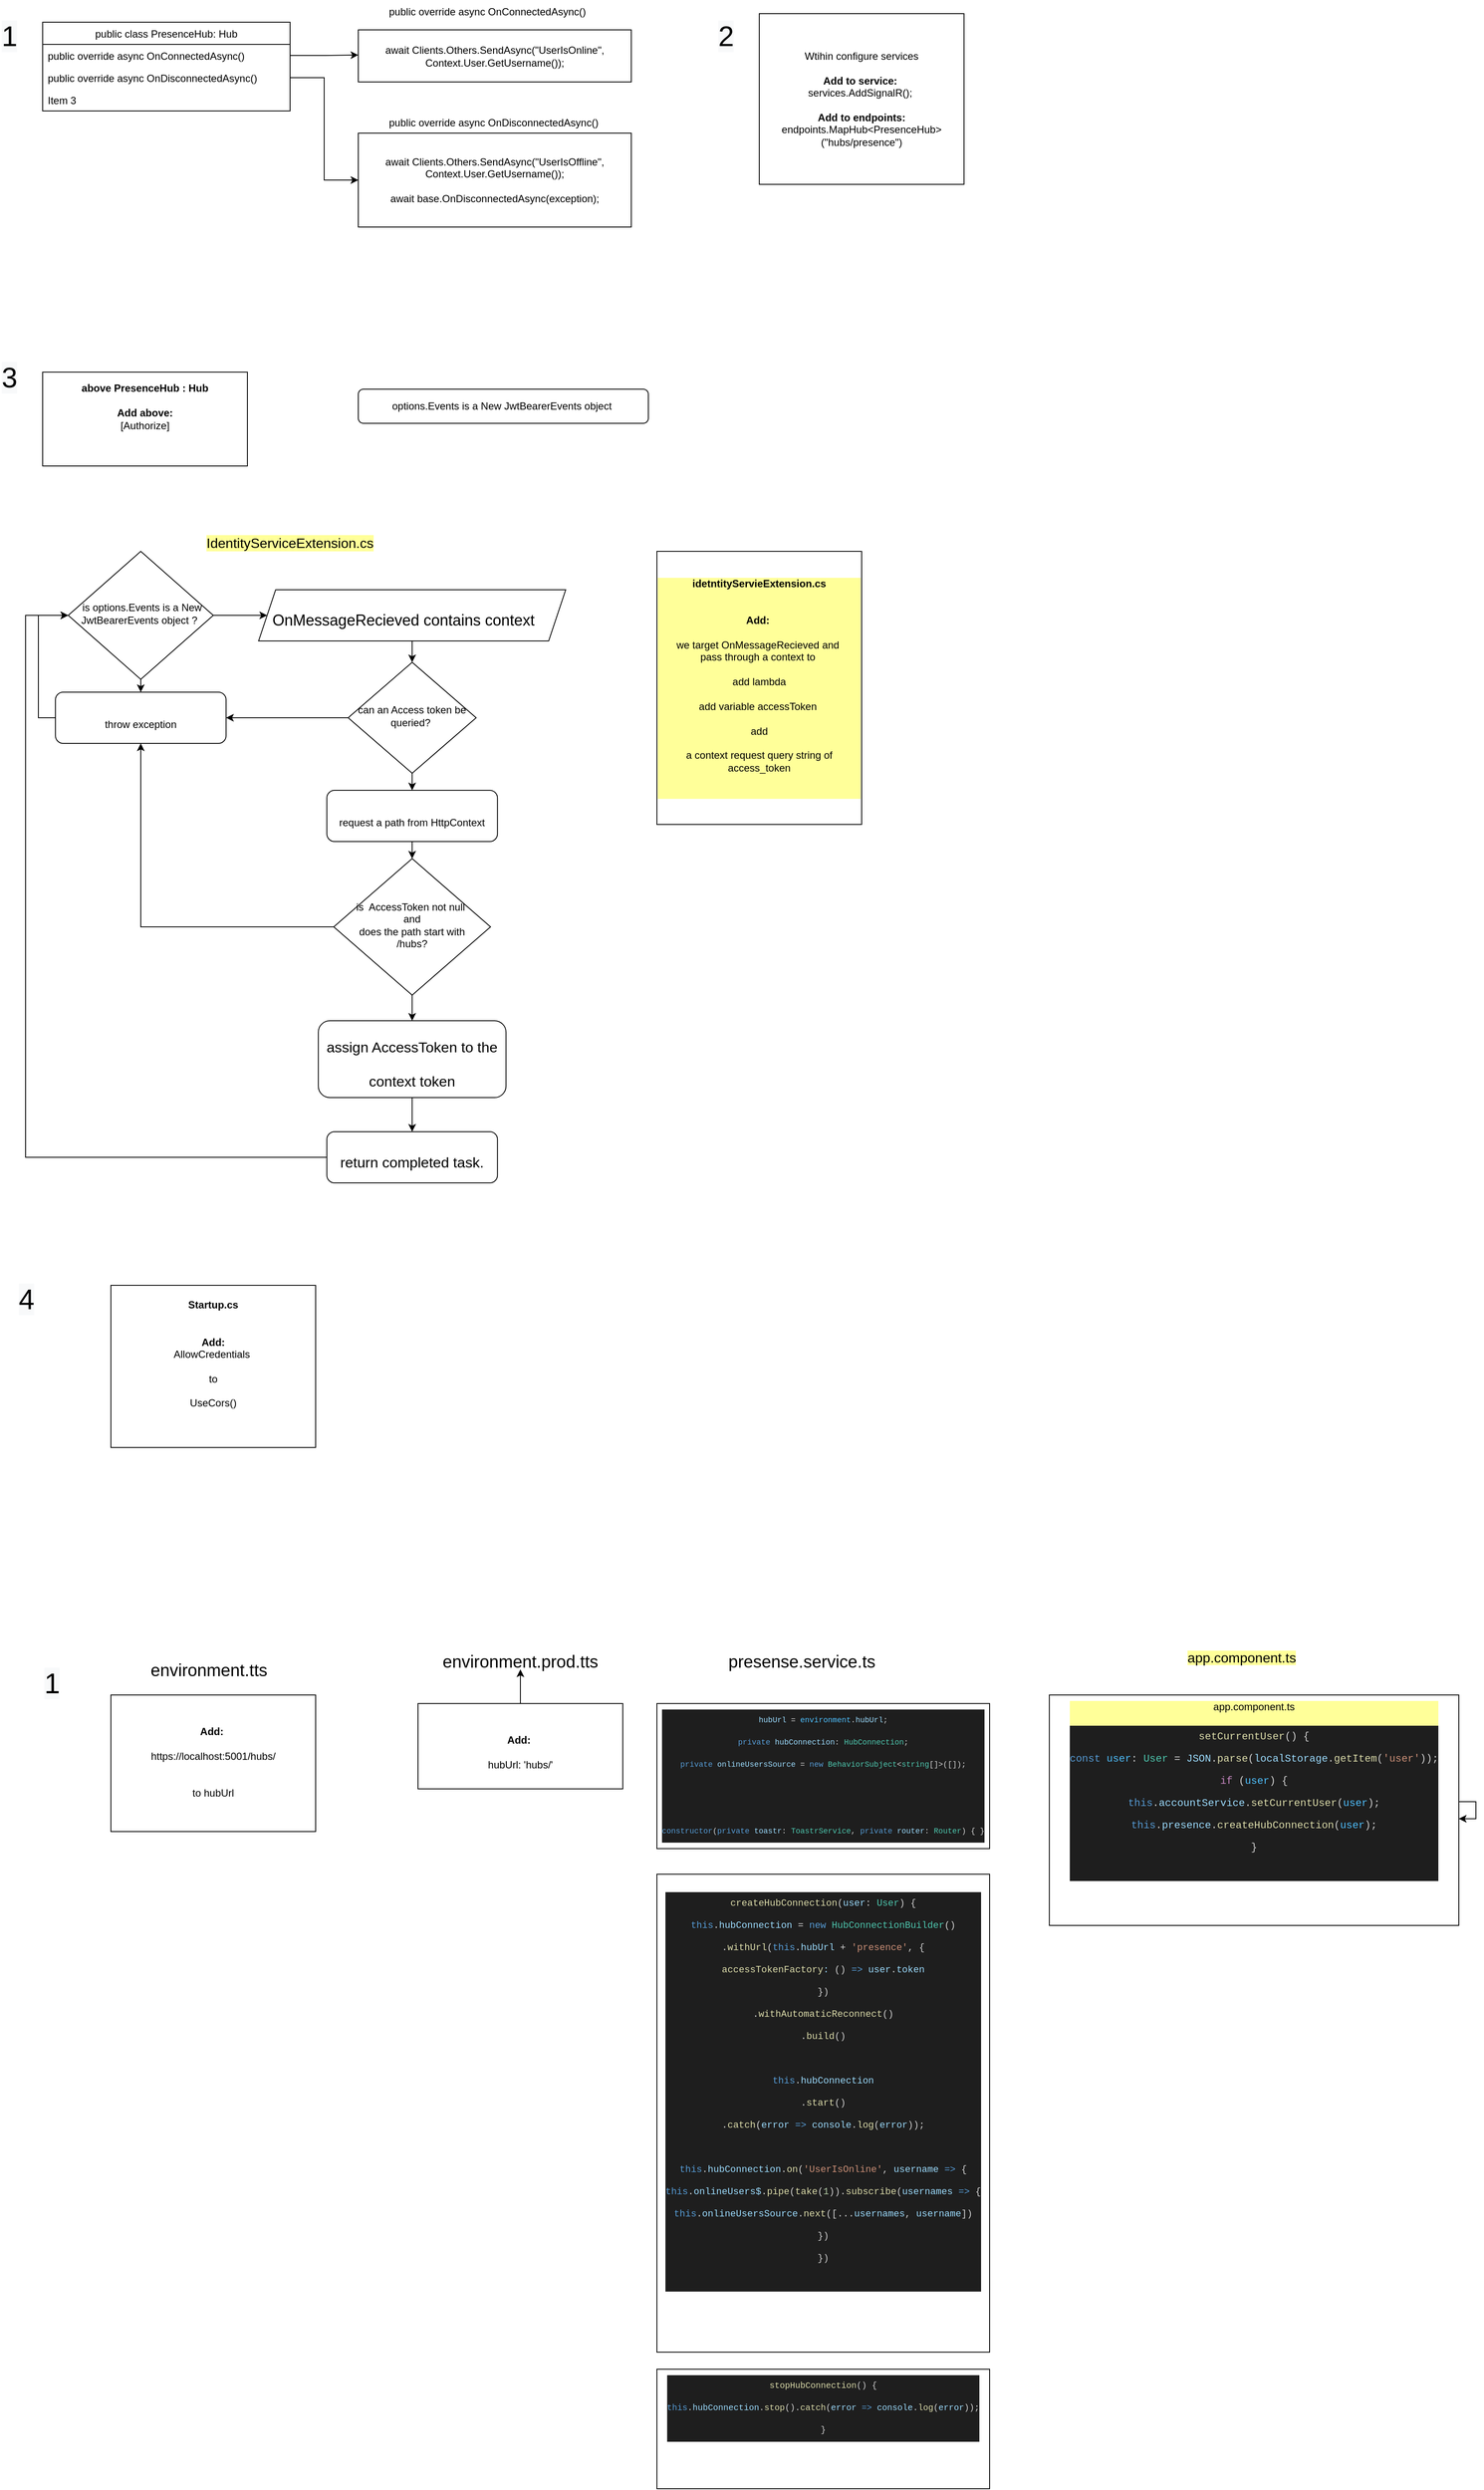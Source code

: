 <mxfile version="14.8.0" type="github">
  <diagram id="C5RBs43oDa-KdzZeNtuy" name="Page-1">
    <mxGraphModel dx="1108" dy="701" grid="1" gridSize="10" guides="1" tooltips="1" connect="1" arrows="1" fold="1" page="1" pageScale="1" pageWidth="200000" pageHeight="200000" math="0" shadow="0">
      <root>
        <mxCell id="WIyWlLk6GJQsqaUBKTNV-0" />
        <mxCell id="WIyWlLk6GJQsqaUBKTNV-1" parent="WIyWlLk6GJQsqaUBKTNV-0" />
        <mxCell id="WIyWlLk6GJQsqaUBKTNV-3" value="options.Events is a New JwtBearerEvents object&amp;nbsp;" style="rounded=1;whiteSpace=wrap;html=1;fontSize=12;glass=0;strokeWidth=1;shadow=0;" parent="WIyWlLk6GJQsqaUBKTNV-1" vertex="1">
          <mxGeometry x="450" y="470" width="340" height="40" as="geometry" />
        </mxCell>
        <mxCell id="VMqBc28HTQ7sQ4uuLxsj-1" value="public class PresenceHub: Hub" style="swimlane;fontStyle=0;childLayout=stackLayout;horizontal=1;startSize=26;horizontalStack=0;resizeParent=1;resizeParentMax=0;resizeLast=0;collapsible=1;marginBottom=0;" vertex="1" parent="WIyWlLk6GJQsqaUBKTNV-1">
          <mxGeometry x="80" y="40" width="290" height="104" as="geometry" />
        </mxCell>
        <mxCell id="VMqBc28HTQ7sQ4uuLxsj-2" value="public override async OnConnectedAsync()" style="text;strokeColor=none;fillColor=none;align=left;verticalAlign=top;spacingLeft=4;spacingRight=4;overflow=hidden;rotatable=0;points=[[0,0.5],[1,0.5]];portConstraint=eastwest;" vertex="1" parent="VMqBc28HTQ7sQ4uuLxsj-1">
          <mxGeometry y="26" width="290" height="26" as="geometry" />
        </mxCell>
        <mxCell id="VMqBc28HTQ7sQ4uuLxsj-3" value="public override async OnDisconnectedAsync()" style="text;strokeColor=none;fillColor=none;align=left;verticalAlign=top;spacingLeft=4;spacingRight=4;overflow=hidden;rotatable=0;points=[[0,0.5],[1,0.5]];portConstraint=eastwest;" vertex="1" parent="VMqBc28HTQ7sQ4uuLxsj-1">
          <mxGeometry y="52" width="290" height="26" as="geometry" />
        </mxCell>
        <mxCell id="VMqBc28HTQ7sQ4uuLxsj-4" value="Item 3" style="text;strokeColor=none;fillColor=none;align=left;verticalAlign=top;spacingLeft=4;spacingRight=4;overflow=hidden;rotatable=0;points=[[0,0.5],[1,0.5]];portConstraint=eastwest;" vertex="1" parent="VMqBc28HTQ7sQ4uuLxsj-1">
          <mxGeometry y="78" width="290" height="26" as="geometry" />
        </mxCell>
        <mxCell id="VMqBc28HTQ7sQ4uuLxsj-5" value="await Clients.Others.SendAsync(&quot;UserIsOnline&quot;, Context.User.GetUsername());" style="rounded=0;whiteSpace=wrap;html=1;" vertex="1" parent="WIyWlLk6GJQsqaUBKTNV-1">
          <mxGeometry x="450" y="49" width="320" height="61" as="geometry" />
        </mxCell>
        <mxCell id="VMqBc28HTQ7sQ4uuLxsj-6" style="edgeStyle=orthogonalEdgeStyle;rounded=0;orthogonalLoop=1;jettySize=auto;html=1;entryX=0;entryY=0.483;entryDx=0;entryDy=0;entryPerimeter=0;" edge="1" parent="WIyWlLk6GJQsqaUBKTNV-1" source="VMqBc28HTQ7sQ4uuLxsj-2" target="VMqBc28HTQ7sQ4uuLxsj-5">
          <mxGeometry relative="1" as="geometry">
            <mxPoint x="540" y="79" as="targetPoint" />
          </mxGeometry>
        </mxCell>
        <mxCell id="VMqBc28HTQ7sQ4uuLxsj-7" value="public override async OnConnectedAsync()" style="text;strokeColor=none;fillColor=none;align=left;verticalAlign=top;spacingLeft=4;spacingRight=4;overflow=hidden;rotatable=0;points=[[0,0.5],[1,0.5]];portConstraint=eastwest;" vertex="1" parent="WIyWlLk6GJQsqaUBKTNV-1">
          <mxGeometry x="480" y="14" width="290" height="26" as="geometry" />
        </mxCell>
        <mxCell id="VMqBc28HTQ7sQ4uuLxsj-8" value="await Clients.Others.SendAsync(&quot;UserIsOffline&quot;, Context.User.GetUsername());&lt;br&gt;&lt;br&gt;await base.OnDisconnectedAsync(exception);" style="rounded=0;whiteSpace=wrap;html=1;" vertex="1" parent="WIyWlLk6GJQsqaUBKTNV-1">
          <mxGeometry x="450" y="170" width="320" height="110" as="geometry" />
        </mxCell>
        <mxCell id="VMqBc28HTQ7sQ4uuLxsj-9" style="edgeStyle=orthogonalEdgeStyle;rounded=0;orthogonalLoop=1;jettySize=auto;html=1;entryX=0;entryY=0.5;entryDx=0;entryDy=0;" edge="1" parent="WIyWlLk6GJQsqaUBKTNV-1" source="VMqBc28HTQ7sQ4uuLxsj-3" target="VMqBc28HTQ7sQ4uuLxsj-8">
          <mxGeometry relative="1" as="geometry" />
        </mxCell>
        <mxCell id="VMqBc28HTQ7sQ4uuLxsj-10" value="public override async OnDisconnectedAsync()" style="text;strokeColor=none;fillColor=none;align=left;verticalAlign=top;spacingLeft=4;spacingRight=4;overflow=hidden;rotatable=0;points=[[0,0.5],[1,0.5]];portConstraint=eastwest;" vertex="1" parent="WIyWlLk6GJQsqaUBKTNV-1">
          <mxGeometry x="480" y="144" width="290" height="26" as="geometry" />
        </mxCell>
        <mxCell id="VMqBc28HTQ7sQ4uuLxsj-11" value="Wtihin configure services&lt;br&gt;&lt;br&gt;&lt;b&gt;Add to service:&amp;nbsp;&lt;/b&gt;&lt;br&gt;services.AddSignalR();&amp;nbsp;&lt;br&gt;&lt;br&gt;&lt;b&gt;Add to endpoints:&lt;/b&gt;&lt;br&gt;endpoints.MapHub&amp;lt;PresenceHub&amp;gt;(&quot;hubs/presence&quot;)" style="rounded=0;whiteSpace=wrap;html=1;" vertex="1" parent="WIyWlLk6GJQsqaUBKTNV-1">
          <mxGeometry x="920" y="30" width="240" height="200" as="geometry" />
        </mxCell>
        <mxCell id="VMqBc28HTQ7sQ4uuLxsj-12" style="edgeStyle=orthogonalEdgeStyle;rounded=0;orthogonalLoop=1;jettySize=auto;html=1;exitX=0.5;exitY=1;exitDx=0;exitDy=0;" edge="1" parent="WIyWlLk6GJQsqaUBKTNV-1" source="VMqBc28HTQ7sQ4uuLxsj-11" target="VMqBc28HTQ7sQ4uuLxsj-11">
          <mxGeometry relative="1" as="geometry" />
        </mxCell>
        <mxCell id="VMqBc28HTQ7sQ4uuLxsj-19" value="&lt;span style=&quot;color: rgb(0, 0, 0); font-family: helvetica; font-style: normal; font-weight: 400; letter-spacing: normal; text-align: center; text-indent: 0px; text-transform: none; word-spacing: 0px; background-color: rgb(248, 249, 250); display: inline; float: none; font-size: 33px;&quot;&gt;&lt;font style=&quot;font-size: 33px;&quot;&gt;1&lt;/font&gt;&lt;/span&gt;" style="text;whiteSpace=wrap;html=1;fontSize=33;" vertex="1" parent="WIyWlLk6GJQsqaUBKTNV-1">
          <mxGeometry x="30" y="30" width="50" height="70" as="geometry" />
        </mxCell>
        <mxCell id="VMqBc28HTQ7sQ4uuLxsj-22" value="&lt;span style=&quot;color: rgb(0 , 0 , 0) ; font-family: &amp;#34;helvetica&amp;#34; ; font-style: normal ; font-weight: 400 ; letter-spacing: normal ; text-align: center ; text-indent: 0px ; text-transform: none ; word-spacing: 0px ; background-color: rgb(248 , 249 , 250) ; display: inline ; float: none ; font-size: 33px&quot;&gt;&lt;font style=&quot;font-size: 33px&quot;&gt;2&lt;/font&gt;&lt;/span&gt;" style="text;whiteSpace=wrap;html=1;fontSize=33;" vertex="1" parent="WIyWlLk6GJQsqaUBKTNV-1">
          <mxGeometry x="870" y="30" width="50" height="70" as="geometry" />
        </mxCell>
        <mxCell id="VMqBc28HTQ7sQ4uuLxsj-25" value="&lt;b&gt;above PresenceHub : Hub&lt;/b&gt;&lt;br&gt;&lt;br&gt;&lt;b&gt;Add above:&lt;/b&gt;&lt;br&gt;[Authorize]&lt;br&gt;&lt;br&gt;&lt;b&gt;&amp;nbsp;&lt;/b&gt;" style="rounded=0;whiteSpace=wrap;html=1;" vertex="1" parent="WIyWlLk6GJQsqaUBKTNV-1">
          <mxGeometry x="80" y="450" width="240" height="110" as="geometry" />
        </mxCell>
        <mxCell id="VMqBc28HTQ7sQ4uuLxsj-26" value="&lt;span style=&quot;color: rgb(0 , 0 , 0) ; font-family: &amp;#34;helvetica&amp;#34; ; font-style: normal ; font-weight: 400 ; letter-spacing: normal ; text-align: center ; text-indent: 0px ; text-transform: none ; word-spacing: 0px ; background-color: rgb(248 , 249 , 250) ; display: inline ; float: none ; font-size: 33px&quot;&gt;&lt;font style=&quot;font-size: 33px&quot;&gt;3&lt;/font&gt;&lt;/span&gt;" style="text;whiteSpace=wrap;html=1;fontSize=33;" vertex="1" parent="WIyWlLk6GJQsqaUBKTNV-1">
          <mxGeometry x="30" y="430" width="50" height="70" as="geometry" />
        </mxCell>
        <mxCell id="VMqBc28HTQ7sQ4uuLxsj-50" style="edgeStyle=orthogonalEdgeStyle;rounded=0;orthogonalLoop=1;jettySize=auto;html=1;exitX=0.5;exitY=1;exitDx=0;exitDy=0;entryX=0.5;entryY=0;entryDx=0;entryDy=0;fontSize=33;" edge="1" parent="WIyWlLk6GJQsqaUBKTNV-1" source="VMqBc28HTQ7sQ4uuLxsj-27" target="VMqBc28HTQ7sQ4uuLxsj-32">
          <mxGeometry relative="1" as="geometry" />
        </mxCell>
        <mxCell id="VMqBc28HTQ7sQ4uuLxsj-27" value="&lt;font style=&quot;font-size: 18px&quot;&gt;OnMessageRecieved contains context&amp;nbsp; &amp;nbsp;&amp;nbsp;&lt;/font&gt;" style="shape=parallelogram;perimeter=parallelogramPerimeter;whiteSpace=wrap;html=1;fixedSize=1;fontSize=33;" vertex="1" parent="WIyWlLk6GJQsqaUBKTNV-1">
          <mxGeometry x="333.13" y="705" width="360" height="60" as="geometry" />
        </mxCell>
        <mxCell id="VMqBc28HTQ7sQ4uuLxsj-56" style="edgeStyle=orthogonalEdgeStyle;rounded=0;orthogonalLoop=1;jettySize=auto;html=1;entryX=0;entryY=0.5;entryDx=0;entryDy=0;fontSize=33;" edge="1" parent="WIyWlLk6GJQsqaUBKTNV-1" source="VMqBc28HTQ7sQ4uuLxsj-29" target="VMqBc28HTQ7sQ4uuLxsj-27">
          <mxGeometry relative="1" as="geometry" />
        </mxCell>
        <mxCell id="VMqBc28HTQ7sQ4uuLxsj-63" style="edgeStyle=orthogonalEdgeStyle;rounded=0;orthogonalLoop=1;jettySize=auto;html=1;exitX=0.5;exitY=1;exitDx=0;exitDy=0;entryX=0.5;entryY=0;entryDx=0;entryDy=0;fontSize=33;" edge="1" parent="WIyWlLk6GJQsqaUBKTNV-1" source="VMqBc28HTQ7sQ4uuLxsj-29" target="VMqBc28HTQ7sQ4uuLxsj-59">
          <mxGeometry relative="1" as="geometry" />
        </mxCell>
        <mxCell id="VMqBc28HTQ7sQ4uuLxsj-29" value="&amp;nbsp;is options.Events is a New JwtBearerEvents object ?&amp;nbsp;" style="rhombus;whiteSpace=wrap;html=1;shadow=0;fontFamily=Helvetica;fontSize=12;align=center;strokeWidth=1;spacing=6;spacingTop=-4;" vertex="1" parent="WIyWlLk6GJQsqaUBKTNV-1">
          <mxGeometry x="110" y="660" width="170" height="150" as="geometry" />
        </mxCell>
        <mxCell id="VMqBc28HTQ7sQ4uuLxsj-51" style="edgeStyle=orthogonalEdgeStyle;rounded=0;orthogonalLoop=1;jettySize=auto;html=1;exitX=0.5;exitY=1;exitDx=0;exitDy=0;entryX=0.5;entryY=0;entryDx=0;entryDy=0;fontSize=33;" edge="1" parent="WIyWlLk6GJQsqaUBKTNV-1" source="VMqBc28HTQ7sQ4uuLxsj-32" target="VMqBc28HTQ7sQ4uuLxsj-41">
          <mxGeometry relative="1" as="geometry" />
        </mxCell>
        <mxCell id="VMqBc28HTQ7sQ4uuLxsj-90" style="edgeStyle=orthogonalEdgeStyle;rounded=0;orthogonalLoop=1;jettySize=auto;html=1;fontSize=16;" edge="1" parent="WIyWlLk6GJQsqaUBKTNV-1" source="VMqBc28HTQ7sQ4uuLxsj-32" target="VMqBc28HTQ7sQ4uuLxsj-59">
          <mxGeometry relative="1" as="geometry" />
        </mxCell>
        <mxCell id="VMqBc28HTQ7sQ4uuLxsj-32" value="can an Access token be queried?&amp;nbsp;" style="rhombus;whiteSpace=wrap;html=1;shadow=0;fontFamily=Helvetica;fontSize=12;align=center;strokeWidth=1;spacing=6;spacingTop=-4;" vertex="1" parent="WIyWlLk6GJQsqaUBKTNV-1">
          <mxGeometry x="438.12" y="790" width="150" height="130" as="geometry" />
        </mxCell>
        <mxCell id="VMqBc28HTQ7sQ4uuLxsj-53" style="edgeStyle=orthogonalEdgeStyle;rounded=0;orthogonalLoop=1;jettySize=auto;html=1;exitX=0.5;exitY=1;exitDx=0;exitDy=0;entryX=0.5;entryY=0;entryDx=0;entryDy=0;fontSize=33;" edge="1" parent="WIyWlLk6GJQsqaUBKTNV-1" source="VMqBc28HTQ7sQ4uuLxsj-34" target="VMqBc28HTQ7sQ4uuLxsj-42">
          <mxGeometry relative="1" as="geometry" />
        </mxCell>
        <mxCell id="VMqBc28HTQ7sQ4uuLxsj-66" style="edgeStyle=orthogonalEdgeStyle;rounded=0;orthogonalLoop=1;jettySize=auto;html=1;exitX=0;exitY=0.5;exitDx=0;exitDy=0;entryX=0.5;entryY=1;entryDx=0;entryDy=0;fontSize=33;" edge="1" parent="WIyWlLk6GJQsqaUBKTNV-1" source="VMqBc28HTQ7sQ4uuLxsj-34" target="VMqBc28HTQ7sQ4uuLxsj-59">
          <mxGeometry relative="1" as="geometry" />
        </mxCell>
        <mxCell id="VMqBc28HTQ7sQ4uuLxsj-34" value="is&amp;nbsp; AccessToken not null&amp;nbsp;&lt;br&gt;and&lt;br&gt;does the path start with&lt;br&gt;/hubs?" style="rhombus;whiteSpace=wrap;html=1;shadow=0;fontFamily=Helvetica;fontSize=12;align=center;strokeWidth=1;spacing=6;spacingTop=-4;" vertex="1" parent="WIyWlLk6GJQsqaUBKTNV-1">
          <mxGeometry x="421.24" y="1020" width="183.75" height="160" as="geometry" />
        </mxCell>
        <mxCell id="VMqBc28HTQ7sQ4uuLxsj-62" style="edgeStyle=orthogonalEdgeStyle;rounded=0;orthogonalLoop=1;jettySize=auto;html=1;entryX=0;entryY=0.5;entryDx=0;entryDy=0;fontSize=33;" edge="1" parent="WIyWlLk6GJQsqaUBKTNV-1" source="VMqBc28HTQ7sQ4uuLxsj-36" target="VMqBc28HTQ7sQ4uuLxsj-29">
          <mxGeometry relative="1" as="geometry">
            <Array as="points">
              <mxPoint x="60" y="1370" />
              <mxPoint x="60" y="735" />
            </Array>
          </mxGeometry>
        </mxCell>
        <mxCell id="VMqBc28HTQ7sQ4uuLxsj-36" value="&lt;font style=&quot;font-size: 17px&quot;&gt;return completed task.&lt;/font&gt;" style="rounded=1;whiteSpace=wrap;html=1;fontSize=33;" vertex="1" parent="WIyWlLk6GJQsqaUBKTNV-1">
          <mxGeometry x="413.12" y="1340" width="200" height="60" as="geometry" />
        </mxCell>
        <mxCell id="VMqBc28HTQ7sQ4uuLxsj-38" value="&lt;b&gt;Startup.cs&lt;br&gt;&lt;/b&gt;&lt;br&gt;&lt;br&gt;&lt;b&gt;Add:&lt;/b&gt;&lt;br&gt;AllowCredentials&amp;nbsp;&lt;br&gt;&lt;br&gt;to &lt;br&gt;&lt;br&gt;UseCors()&lt;br&gt;&lt;br&gt;&lt;b&gt;&amp;nbsp;&lt;/b&gt;" style="rounded=0;whiteSpace=wrap;html=1;" vertex="1" parent="WIyWlLk6GJQsqaUBKTNV-1">
          <mxGeometry x="160" y="1520" width="240" height="190" as="geometry" />
        </mxCell>
        <mxCell id="VMqBc28HTQ7sQ4uuLxsj-39" value="&lt;span style=&quot;color: rgb(0 , 0 , 0) ; font-family: &amp;#34;helvetica&amp;#34; ; font-style: normal ; font-weight: 400 ; letter-spacing: normal ; text-align: center ; text-indent: 0px ; text-transform: none ; word-spacing: 0px ; background-color: rgb(248 , 249 , 250) ; display: inline ; float: none ; font-size: 33px&quot;&gt;&lt;font style=&quot;font-size: 33px&quot;&gt;4&lt;/font&gt;&lt;/span&gt;" style="text;whiteSpace=wrap;html=1;fontSize=33;" vertex="1" parent="WIyWlLk6GJQsqaUBKTNV-1">
          <mxGeometry x="50" y="1510" width="50" height="70" as="geometry" />
        </mxCell>
        <mxCell id="VMqBc28HTQ7sQ4uuLxsj-52" style="edgeStyle=orthogonalEdgeStyle;rounded=0;orthogonalLoop=1;jettySize=auto;html=1;exitX=0.5;exitY=1;exitDx=0;exitDy=0;entryX=0.5;entryY=0;entryDx=0;entryDy=0;fontSize=33;" edge="1" parent="WIyWlLk6GJQsqaUBKTNV-1" source="VMqBc28HTQ7sQ4uuLxsj-41" target="VMqBc28HTQ7sQ4uuLxsj-34">
          <mxGeometry relative="1" as="geometry" />
        </mxCell>
        <mxCell id="VMqBc28HTQ7sQ4uuLxsj-41" value="&lt;span style=&quot;font-size: 12px&quot;&gt;request a path from HttpContext&lt;/span&gt;" style="rounded=1;whiteSpace=wrap;html=1;fontSize=33;" vertex="1" parent="WIyWlLk6GJQsqaUBKTNV-1">
          <mxGeometry x="413.12" y="940" width="200" height="60" as="geometry" />
        </mxCell>
        <mxCell id="VMqBc28HTQ7sQ4uuLxsj-54" value="" style="edgeStyle=orthogonalEdgeStyle;rounded=0;orthogonalLoop=1;jettySize=auto;html=1;fontSize=33;" edge="1" parent="WIyWlLk6GJQsqaUBKTNV-1" source="VMqBc28HTQ7sQ4uuLxsj-42" target="VMqBc28HTQ7sQ4uuLxsj-36">
          <mxGeometry relative="1" as="geometry" />
        </mxCell>
        <mxCell id="VMqBc28HTQ7sQ4uuLxsj-42" value="&lt;font style=&quot;font-size: 17px&quot;&gt;assign AccessToken to the context token&lt;/font&gt;" style="rounded=1;whiteSpace=wrap;html=1;fontSize=33;" vertex="1" parent="WIyWlLk6GJQsqaUBKTNV-1">
          <mxGeometry x="403.13" y="1210" width="220" height="90" as="geometry" />
        </mxCell>
        <mxCell id="VMqBc28HTQ7sQ4uuLxsj-64" style="edgeStyle=orthogonalEdgeStyle;rounded=0;orthogonalLoop=1;jettySize=auto;html=1;exitX=0;exitY=0.5;exitDx=0;exitDy=0;entryX=0;entryY=0.5;entryDx=0;entryDy=0;fontSize=33;" edge="1" parent="WIyWlLk6GJQsqaUBKTNV-1" source="VMqBc28HTQ7sQ4uuLxsj-59" target="VMqBc28HTQ7sQ4uuLxsj-29">
          <mxGeometry relative="1" as="geometry" />
        </mxCell>
        <mxCell id="VMqBc28HTQ7sQ4uuLxsj-59" value="&lt;span style=&quot;font-size: 12px&quot;&gt;throw exception&lt;/span&gt;" style="rounded=1;whiteSpace=wrap;html=1;fontSize=33;" vertex="1" parent="WIyWlLk6GJQsqaUBKTNV-1">
          <mxGeometry x="95" y="825" width="200" height="60" as="geometry" />
        </mxCell>
        <mxCell id="VMqBc28HTQ7sQ4uuLxsj-68" value="&lt;br&gt;&lt;br&gt;&lt;b&gt;Add:&amp;nbsp;&lt;/b&gt;&lt;br&gt;&lt;br&gt;https://localhost:5001/hubs/&lt;br&gt;&lt;br&gt;&lt;br&gt;to hubUrl&lt;br&gt;&lt;br&gt;&lt;br&gt;&lt;br&gt;&amp;nbsp;&lt;br&gt;&lt;br&gt;&lt;b&gt;&amp;nbsp;&lt;/b&gt;" style="rounded=0;whiteSpace=wrap;html=1;verticalAlign=top;" vertex="1" parent="WIyWlLk6GJQsqaUBKTNV-1">
          <mxGeometry x="160" y="2000" width="240" height="160" as="geometry" />
        </mxCell>
        <mxCell id="VMqBc28HTQ7sQ4uuLxsj-69" value="&lt;span style=&quot;color: rgb(0 , 0 , 0) ; font-family: &amp;#34;helvetica&amp;#34; ; font-style: normal ; font-weight: 400 ; letter-spacing: normal ; text-align: center ; text-indent: 0px ; text-transform: none ; word-spacing: 0px ; background-color: rgb(248 , 249 , 250) ; display: inline ; float: none ; font-size: 33px&quot;&gt;&lt;font style=&quot;font-size: 33px&quot;&gt;1&lt;/font&gt;&lt;/span&gt;" style="text;whiteSpace=wrap;html=1;fontSize=33;" vertex="1" parent="WIyWlLk6GJQsqaUBKTNV-1">
          <mxGeometry x="80" y="1960" width="50" height="70" as="geometry" />
        </mxCell>
        <mxCell id="VMqBc28HTQ7sQ4uuLxsj-70" value="environment.tts&lt;br&gt;" style="text;html=1;strokeColor=none;fillColor=none;align=center;verticalAlign=middle;whiteSpace=wrap;rounded=0;fontSize=20;" vertex="1" parent="WIyWlLk6GJQsqaUBKTNV-1">
          <mxGeometry x="255" y="1960" width="40" height="20" as="geometry" />
        </mxCell>
        <mxCell id="VMqBc28HTQ7sQ4uuLxsj-71" value="&lt;b&gt;idetntityServieExtension.cs&lt;br&gt;&lt;/b&gt;&lt;br&gt;&lt;br&gt;&lt;b&gt;Add:&amp;nbsp;&lt;/b&gt;&lt;br&gt;&lt;br&gt;we target OnMessageRecieved and&amp;nbsp;&lt;br&gt;&amp;nbsp;pass through a context to&amp;nbsp;&amp;nbsp;&lt;br&gt;&lt;br&gt;add lambda&lt;br&gt;&lt;br&gt;add variable accessToken&amp;nbsp;&lt;br&gt;&lt;br&gt;add&lt;br&gt;&lt;br&gt;a context request query string of access_token&lt;br&gt;&lt;br&gt;&lt;b&gt;&amp;nbsp;&lt;/b&gt;" style="rounded=0;whiteSpace=wrap;html=1;labelBackgroundColor=#FFFF99;" vertex="1" parent="WIyWlLk6GJQsqaUBKTNV-1">
          <mxGeometry x="800" y="660" width="240" height="320" as="geometry" />
        </mxCell>
        <mxCell id="VMqBc28HTQ7sQ4uuLxsj-74" value="" style="edgeStyle=orthogonalEdgeStyle;rounded=0;orthogonalLoop=1;jettySize=auto;html=1;fontSize=20;" edge="1" parent="WIyWlLk6GJQsqaUBKTNV-1" source="VMqBc28HTQ7sQ4uuLxsj-72" target="VMqBc28HTQ7sQ4uuLxsj-73">
          <mxGeometry relative="1" as="geometry" />
        </mxCell>
        <mxCell id="VMqBc28HTQ7sQ4uuLxsj-72" value="&lt;br&gt;&lt;br&gt;&lt;b&gt;Add:&amp;nbsp;&lt;/b&gt;&lt;br&gt;&lt;br&gt;hubUrl: &#39;hubs/&#39;&lt;br&gt;&lt;br&gt;&lt;br&gt;&lt;br&gt;&lt;br&gt;&lt;br&gt;&lt;br&gt;&amp;nbsp;&lt;br&gt;&lt;br&gt;&lt;b&gt;&amp;nbsp;&lt;/b&gt;" style="rounded=0;whiteSpace=wrap;html=1;align=center;verticalAlign=top;" vertex="1" parent="WIyWlLk6GJQsqaUBKTNV-1">
          <mxGeometry x="520" y="2010" width="240" height="100" as="geometry" />
        </mxCell>
        <mxCell id="VMqBc28HTQ7sQ4uuLxsj-73" value="environment.prod.tts" style="text;html=1;strokeColor=none;fillColor=none;align=center;verticalAlign=middle;whiteSpace=wrap;rounded=0;fontSize=20;" vertex="1" parent="WIyWlLk6GJQsqaUBKTNV-1">
          <mxGeometry x="620" y="1950" width="40" height="20" as="geometry" />
        </mxCell>
        <mxCell id="VMqBc28HTQ7sQ4uuLxsj-76" value="presense.service.ts" style="text;html=1;strokeColor=none;fillColor=none;align=center;verticalAlign=middle;whiteSpace=wrap;rounded=0;fontSize=20;" vertex="1" parent="WIyWlLk6GJQsqaUBKTNV-1">
          <mxGeometry x="950" y="1950" width="40" height="20" as="geometry" />
        </mxCell>
        <mxCell id="VMqBc28HTQ7sQ4uuLxsj-81" value="&lt;font style=&quot;font-size: 11px&quot;&gt;&lt;br&gt;&lt;/font&gt;&lt;div style=&quot;color: rgb(212 , 212 , 212) ; background-color: rgb(30 , 30 , 30) ; font-family: &amp;#34;menlo&amp;#34; , &amp;#34;monaco&amp;#34; , &amp;#34;courier new&amp;#34; , monospace ; line-height: 26px ; font-size: 11px&quot;&gt;&lt;div&gt; &lt;font style=&quot;font-size: 11px&quot;&gt;&lt;span style=&quot;color: #dcdcaa&quot;&gt;createHubConnection&lt;/span&gt;(&lt;span style=&quot;color: #9cdcfe&quot;&gt;user&lt;/span&gt;: &lt;span style=&quot;color: #4ec9b0&quot;&gt;User&lt;/span&gt;) {&lt;/font&gt;&lt;/div&gt;&lt;div&gt;    &lt;font style=&quot;font-size: 11px&quot;&gt;&lt;span style=&quot;color: #569cd6&quot;&gt;this&lt;/span&gt;.&lt;span style=&quot;color: #9cdcfe&quot;&gt;hubConnection&lt;/span&gt; = &lt;span style=&quot;color: #569cd6&quot;&gt;new&lt;/span&gt; &lt;span style=&quot;color: #4ec9b0&quot;&gt;HubConnectionBuilder&lt;/span&gt;()&lt;/font&gt;&lt;/div&gt;&lt;div&gt;&lt;font style=&quot;font-size: 11px&quot;&gt;      .&lt;span style=&quot;color: #dcdcaa&quot;&gt;withUrl&lt;/span&gt;(&lt;span style=&quot;color: #569cd6&quot;&gt;this&lt;/span&gt;.&lt;span style=&quot;color: #9cdcfe&quot;&gt;hubUrl&lt;/span&gt; + &lt;span style=&quot;color: #ce9178&quot;&gt;&#39;presence&#39;&lt;/span&gt;, {&lt;/font&gt;&lt;/div&gt;&lt;div&gt;        &lt;font style=&quot;font-size: 11px&quot;&gt;&lt;span style=&quot;color: #dcdcaa&quot;&gt;accessTokenFactory&lt;/span&gt;&lt;span style=&quot;color: #9cdcfe&quot;&gt;:&lt;/span&gt; () &lt;span style=&quot;color: #569cd6&quot;&gt;=&amp;gt;&lt;/span&gt; &lt;span style=&quot;color: #9cdcfe&quot;&gt;user&lt;/span&gt;.&lt;span style=&quot;color: #9cdcfe&quot;&gt;token&lt;/span&gt;&lt;/font&gt;&lt;/div&gt;&lt;div&gt;&lt;font style=&quot;font-size: 11px&quot;&gt;      })&lt;/font&gt;&lt;/div&gt;&lt;div&gt;&lt;font style=&quot;font-size: 11px&quot;&gt;      .&lt;span style=&quot;color: #dcdcaa&quot;&gt;withAutomaticReconnect&lt;/span&gt;()&lt;/font&gt;&lt;/div&gt;&lt;div&gt;&lt;font style=&quot;font-size: 11px&quot;&gt;      .&lt;span style=&quot;color: #dcdcaa&quot;&gt;build&lt;/span&gt;()&lt;/font&gt;&lt;/div&gt;&lt;font style=&quot;font-size: 11px&quot;&gt;&lt;br&gt;&lt;/font&gt;&lt;div&gt;    &lt;font style=&quot;font-size: 11px&quot;&gt;&lt;span style=&quot;color: #569cd6&quot;&gt;this&lt;/span&gt;.&lt;span style=&quot;color: #9cdcfe&quot;&gt;hubConnection&lt;/span&gt;&lt;/font&gt;&lt;/div&gt;&lt;div&gt;&lt;font style=&quot;font-size: 11px&quot;&gt;      .&lt;span style=&quot;color: #dcdcaa&quot;&gt;start&lt;/span&gt;()&lt;/font&gt;&lt;/div&gt;&lt;div&gt;&lt;font style=&quot;font-size: 11px&quot;&gt;      .&lt;span style=&quot;color: #dcdcaa&quot;&gt;catch&lt;/span&gt;(&lt;span style=&quot;color: #9cdcfe&quot;&gt;error&lt;/span&gt; &lt;span style=&quot;color: #569cd6&quot;&gt;=&amp;gt;&lt;/span&gt; &lt;span style=&quot;color: #9cdcfe&quot;&gt;console&lt;/span&gt;.&lt;span style=&quot;color: #dcdcaa&quot;&gt;log&lt;/span&gt;(&lt;span style=&quot;color: #9cdcfe&quot;&gt;error&lt;/span&gt;));&lt;/font&gt;&lt;/div&gt;&lt;font style=&quot;font-size: 11px&quot;&gt;&lt;br&gt;&lt;/font&gt;&lt;div&gt;    &lt;font style=&quot;font-size: 11px&quot;&gt;&lt;span style=&quot;color: #569cd6&quot;&gt;this&lt;/span&gt;.&lt;span style=&quot;color: #9cdcfe&quot;&gt;hubConnection&lt;/span&gt;.&lt;span style=&quot;color: #dcdcaa&quot;&gt;on&lt;/span&gt;(&lt;span style=&quot;color: #ce9178&quot;&gt;&#39;UserIsOnline&#39;&lt;/span&gt;, &lt;span style=&quot;color: #9cdcfe&quot;&gt;username&lt;/span&gt; &lt;span style=&quot;color: #569cd6&quot;&gt;=&amp;gt;&lt;/span&gt; {&lt;/font&gt;&lt;/div&gt;&lt;div&gt;      &lt;font style=&quot;font-size: 11px&quot;&gt;&lt;span style=&quot;color: #569cd6&quot;&gt;this&lt;/span&gt;.&lt;span style=&quot;color: #9cdcfe&quot;&gt;onlineUsers$&lt;/span&gt;.&lt;span style=&quot;color: #dcdcaa&quot;&gt;pipe&lt;/span&gt;(&lt;span style=&quot;color: #dcdcaa&quot;&gt;take&lt;/span&gt;(&lt;span style=&quot;color: #b5cea8&quot;&gt;1&lt;/span&gt;)).&lt;span style=&quot;color: #dcdcaa&quot;&gt;subscribe&lt;/span&gt;(&lt;span style=&quot;color: #9cdcfe&quot;&gt;usernames&lt;/span&gt; &lt;span style=&quot;color: #569cd6&quot;&gt;=&amp;gt;&lt;/span&gt; {&lt;/font&gt;&lt;/div&gt;&lt;div&gt;        &lt;font style=&quot;font-size: 11px&quot;&gt;&lt;span style=&quot;color: #569cd6&quot;&gt;this&lt;/span&gt;.&lt;span style=&quot;color: #9cdcfe&quot;&gt;onlineUsersSource&lt;/span&gt;.&lt;span style=&quot;color: #dcdcaa&quot;&gt;next&lt;/span&gt;([...&lt;span style=&quot;color: #9cdcfe&quot;&gt;usernames&lt;/span&gt;, &lt;span style=&quot;color: #9cdcfe&quot;&gt;username&lt;/span&gt;])&lt;/font&gt;&lt;/div&gt;&lt;div&gt;&lt;font style=&quot;font-size: 11px&quot;&gt;      })&lt;/font&gt;&lt;/div&gt;&lt;div&gt;&lt;font style=&quot;font-size: 11px&quot;&gt;    })&lt;/font&gt;&lt;/div&gt;&lt;font style=&quot;font-size: 11px&quot;&gt;&lt;br&gt;&lt;/font&gt;&lt;/div&gt;&lt;font style=&quot;font-size: 11px&quot;&gt;&lt;br&gt;&lt;br&gt;&lt;br&gt;&lt;br&gt;&lt;br&gt;&lt;br&gt;&lt;br&gt;&amp;nbsp;&lt;br&gt;&lt;br&gt;&lt;b&gt;&amp;nbsp;&lt;/b&gt;&lt;/font&gt;" style="rounded=0;whiteSpace=wrap;html=1;align=center;verticalAlign=top;" vertex="1" parent="WIyWlLk6GJQsqaUBKTNV-1">
          <mxGeometry x="800" y="2210" width="390" height="560" as="geometry" />
        </mxCell>
        <mxCell id="VMqBc28HTQ7sQ4uuLxsj-82" value="&lt;div style=&quot;color: rgb(212, 212, 212); background-color: rgb(30, 30, 30); font-family: menlo, monaco, &amp;quot;courier new&amp;quot;, monospace; font-size: 9px; line-height: 26px;&quot;&gt;&lt;div style=&quot;font-size: 9px;&quot;&gt;&lt;span style=&quot;color: rgb(156, 220, 254); font-size: 9px;&quot;&gt;hubUrl&lt;/span&gt; = &lt;span style=&quot;color: rgb(79, 193, 255); font-size: 9px;&quot;&gt;environment&lt;/span&gt;.&lt;span style=&quot;color: rgb(156, 220, 254); font-size: 9px;&quot;&gt;hubUrl&lt;/span&gt;;&lt;/div&gt;&lt;div style=&quot;font-size: 9px;&quot;&gt;  &lt;span style=&quot;color: rgb(86, 156, 214); font-size: 9px;&quot;&gt;private&lt;/span&gt; &lt;span style=&quot;color: rgb(156, 220, 254); font-size: 9px;&quot;&gt;hubConnection&lt;/span&gt;: &lt;span style=&quot;color: rgb(78, 201, 176); font-size: 9px;&quot;&gt;HubConnection&lt;/span&gt;;&lt;/div&gt;&lt;div style=&quot;font-size: 9px;&quot;&gt;  &lt;span style=&quot;color: rgb(86, 156, 214); font-size: 9px;&quot;&gt;private&lt;/span&gt; &lt;span style=&quot;color: rgb(156, 220, 254); font-size: 9px;&quot;&gt;onlineUsersSource&lt;/span&gt; = &lt;span style=&quot;color: rgb(86, 156, 214); font-size: 9px;&quot;&gt;new&lt;/span&gt; &lt;span style=&quot;color: rgb(78, 201, 176); font-size: 9px;&quot;&gt;BehaviorSubject&lt;/span&gt;&amp;lt;&lt;span style=&quot;color: rgb(78, 201, 176); font-size: 9px;&quot;&gt;string&lt;/span&gt;[]&amp;gt;([]);&lt;/div&gt;&lt;div style=&quot;font-size: 9px;&quot;&gt;&lt;br style=&quot;font-size: 9px;&quot;&gt;&lt;/div&gt;&lt;br style=&quot;font-size: 9px;&quot;&gt;&lt;div style=&quot;font-size: 9px;&quot;&gt;  &lt;span style=&quot;color: rgb(86, 156, 214); font-size: 9px;&quot;&gt;constructor&lt;/span&gt;(&lt;span style=&quot;color: rgb(86, 156, 214); font-size: 9px;&quot;&gt;private&lt;/span&gt; &lt;span style=&quot;color: rgb(156, 220, 254); font-size: 9px;&quot;&gt;toastr&lt;/span&gt;: &lt;span style=&quot;color: rgb(78, 201, 176); font-size: 9px;&quot;&gt;ToastrService&lt;/span&gt;, &lt;span style=&quot;color: rgb(86, 156, 214); font-size: 9px;&quot;&gt;private&lt;/span&gt; &lt;span style=&quot;color: rgb(156, 220, 254); font-size: 9px;&quot;&gt;router&lt;/span&gt;: &lt;span style=&quot;color: rgb(78, 201, 176); font-size: 9px;&quot;&gt;Router&lt;/span&gt;) { }&lt;/div&gt;&lt;/div&gt;" style="rounded=0;whiteSpace=wrap;html=1;labelBackgroundColor=#FFFF99;fontSize=9;align=center;verticalAlign=top;" vertex="1" parent="WIyWlLk6GJQsqaUBKTNV-1">
          <mxGeometry x="800" y="2010" width="390" height="170" as="geometry" />
        </mxCell>
        <mxCell id="VMqBc28HTQ7sQ4uuLxsj-86" value="&lt;div style=&quot;color: rgb(212 , 212 , 212) ; background-color: rgb(30 , 30 , 30) ; font-family: &amp;#34;menlo&amp;#34; , &amp;#34;monaco&amp;#34; , &amp;#34;courier new&amp;#34; , monospace ; font-size: 10px ; line-height: 26px&quot;&gt;&lt;div&gt;&lt;span style=&quot;color: #dcdcaa&quot;&gt;stopHubConnection&lt;/span&gt;() {&lt;/div&gt;&lt;div&gt;    &lt;span style=&quot;color: #569cd6&quot;&gt;this&lt;/span&gt;.&lt;span style=&quot;color: #9cdcfe&quot;&gt;hubConnection&lt;/span&gt;.&lt;span style=&quot;color: #dcdcaa&quot;&gt;stop&lt;/span&gt;().&lt;span style=&quot;color: #dcdcaa&quot;&gt;catch&lt;/span&gt;(&lt;span style=&quot;color: #9cdcfe&quot;&gt;error&lt;/span&gt; &lt;span style=&quot;color: #569cd6&quot;&gt;=&amp;gt;&lt;/span&gt; &lt;span style=&quot;color: #9cdcfe&quot;&gt;console&lt;/span&gt;.&lt;span style=&quot;color: #dcdcaa&quot;&gt;log&lt;/span&gt;(&lt;span style=&quot;color: #9cdcfe&quot;&gt;error&lt;/span&gt;));&lt;/div&gt;&lt;div&gt;  }&lt;/div&gt;&lt;/div&gt;" style="rounded=0;whiteSpace=wrap;html=1;labelBackgroundColor=#FFFF99;fontSize=9;align=center;verticalAlign=top;" vertex="1" parent="WIyWlLk6GJQsqaUBKTNV-1">
          <mxGeometry x="800" y="2790" width="390" height="140" as="geometry" />
        </mxCell>
        <mxCell id="VMqBc28HTQ7sQ4uuLxsj-87" value="&lt;font style=&quot;font-size: 12px&quot;&gt;app.component.ts&lt;br&gt;&lt;br&gt;&lt;/font&gt;&lt;div style=&quot;color: rgb(212 , 212 , 212) ; background-color: rgb(30 , 30 , 30) ; font-family: &amp;#34;menlo&amp;#34; , &amp;#34;monaco&amp;#34; , &amp;#34;courier new&amp;#34; , monospace ; line-height: 26px ; font-size: 12px&quot;&gt;&lt;div&gt;  &lt;font style=&quot;font-size: 12px&quot;&gt;&lt;span style=&quot;color: #dcdcaa&quot;&gt;setCurrentUser&lt;/span&gt;() {&lt;/font&gt;&lt;/div&gt;&lt;div&gt;    &lt;font style=&quot;font-size: 12px&quot;&gt;&lt;span style=&quot;color: #569cd6&quot;&gt;const&lt;/span&gt; &lt;span style=&quot;color: #4fc1ff&quot;&gt;user&lt;/span&gt;: &lt;span style=&quot;color: #4ec9b0&quot;&gt;User&lt;/span&gt; = &lt;span style=&quot;color: #9cdcfe&quot;&gt;JSON&lt;/span&gt;.&lt;span style=&quot;color: #dcdcaa&quot;&gt;parse&lt;/span&gt;(&lt;span style=&quot;color: #9cdcfe&quot;&gt;localStorage&lt;/span&gt;.&lt;span style=&quot;color: #dcdcaa&quot;&gt;getItem&lt;/span&gt;(&lt;span style=&quot;color: #ce9178&quot;&gt;&#39;user&#39;&lt;/span&gt;));&lt;/font&gt;&lt;/div&gt;&lt;div&gt;    &lt;font style=&quot;font-size: 12px&quot;&gt;&lt;span style=&quot;color: #c586c0&quot;&gt;if&lt;/span&gt; (&lt;span style=&quot;color: #4fc1ff&quot;&gt;user&lt;/span&gt;) {&lt;/font&gt;&lt;/div&gt;&lt;div&gt;      &lt;font style=&quot;font-size: 12px&quot;&gt;&lt;span style=&quot;color: #569cd6&quot;&gt;this&lt;/span&gt;.&lt;span style=&quot;color: #9cdcfe&quot;&gt;accountService&lt;/span&gt;.&lt;span style=&quot;color: #dcdcaa&quot;&gt;setCurrentUser&lt;/span&gt;(&lt;span style=&quot;color: #4fc1ff&quot;&gt;user&lt;/span&gt;);&lt;/font&gt;&lt;/div&gt;&lt;div&gt;      &lt;font style=&quot;font-size: 12px&quot;&gt;&lt;span style=&quot;color: #569cd6&quot;&gt;this&lt;/span&gt;.&lt;span style=&quot;color: #9cdcfe&quot;&gt;presence&lt;/span&gt;.&lt;span style=&quot;color: #dcdcaa&quot;&gt;createHubConnection&lt;/span&gt;(&lt;span style=&quot;color: #4fc1ff&quot;&gt;user&lt;/span&gt;);&lt;/font&gt;&lt;/div&gt;&lt;div&gt;&lt;font style=&quot;font-size: 12px&quot;&gt;    }&lt;/font&gt;&lt;/div&gt;&lt;br&gt;&lt;/div&gt;" style="rounded=0;whiteSpace=wrap;html=1;labelBackgroundColor=#FFFF99;fontSize=9;align=center;verticalAlign=top;" vertex="1" parent="WIyWlLk6GJQsqaUBKTNV-1">
          <mxGeometry x="1260" y="2000" width="480" height="270" as="geometry" />
        </mxCell>
        <mxCell id="VMqBc28HTQ7sQ4uuLxsj-88" style="edgeStyle=orthogonalEdgeStyle;rounded=0;orthogonalLoop=1;jettySize=auto;html=1;fontSize=9;" edge="1" parent="WIyWlLk6GJQsqaUBKTNV-1" source="VMqBc28HTQ7sQ4uuLxsj-87" target="VMqBc28HTQ7sQ4uuLxsj-87">
          <mxGeometry relative="1" as="geometry" />
        </mxCell>
        <mxCell id="VMqBc28HTQ7sQ4uuLxsj-89" value="&lt;meta charset=&quot;utf-8&quot; style=&quot;font-size: 16px;&quot;&gt;&lt;span style=&quot;color: rgb(0, 0, 0); font-family: helvetica; font-size: 16px; font-style: normal; font-weight: 400; letter-spacing: normal; text-align: center; text-indent: 0px; text-transform: none; word-spacing: 0px; background-color: rgb(255, 255, 153); display: inline; float: none;&quot;&gt;app.component.ts&lt;/span&gt;" style="text;whiteSpace=wrap;html=1;fontSize=16;" vertex="1" parent="WIyWlLk6GJQsqaUBKTNV-1">
          <mxGeometry x="1420" y="1940" width="120" height="30" as="geometry" />
        </mxCell>
        <mxCell id="VMqBc28HTQ7sQ4uuLxsj-91" value="IdentityServiceExtension.cs" style="text;html=1;strokeColor=none;fillColor=none;align=center;verticalAlign=middle;whiteSpace=wrap;rounded=0;labelBackgroundColor=#FFFF99;fontSize=16;" vertex="1" parent="WIyWlLk6GJQsqaUBKTNV-1">
          <mxGeometry x="350" y="640" width="40" height="20" as="geometry" />
        </mxCell>
      </root>
    </mxGraphModel>
  </diagram>
</mxfile>
